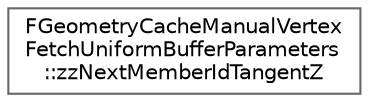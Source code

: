 digraph "Graphical Class Hierarchy"
{
 // INTERACTIVE_SVG=YES
 // LATEX_PDF_SIZE
  bgcolor="transparent";
  edge [fontname=Helvetica,fontsize=10,labelfontname=Helvetica,labelfontsize=10];
  node [fontname=Helvetica,fontsize=10,shape=box,height=0.2,width=0.4];
  rankdir="LR";
  Node0 [id="Node000000",label="FGeometryCacheManualVertex\lFetchUniformBufferParameters\l::zzNextMemberIdTangentZ",height=0.2,width=0.4,color="grey40", fillcolor="white", style="filled",URL="$d8/d18/structFGeometryCacheManualVertexFetchUniformBufferParameters_1_1zzNextMemberIdTangentZ.html",tooltip=" "];
}
